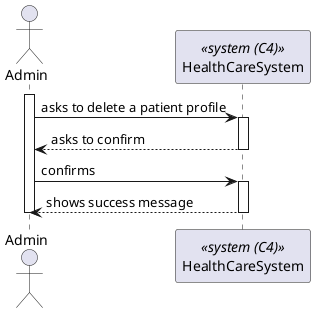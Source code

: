 @startuml PatientProfileDelete(level1)

actor "Admin" as Admin
participant HealthCareSystem as "HealthCareSystem" <<system (C4)>>

activate Admin
    
    Admin -> HealthCareSystem : asks to delete a patient profile
    activate HealthCareSystem

    HealthCareSystem --> Admin : asks to confirm
    deactivate HealthCareSystem

    Admin -> HealthCareSystem : confirms
    activate HealthCareSystem 
    
    HealthCareSystem --> Admin: shows success message
    deactivate HealthCareSystem
    
deactivate Admin


@enduml